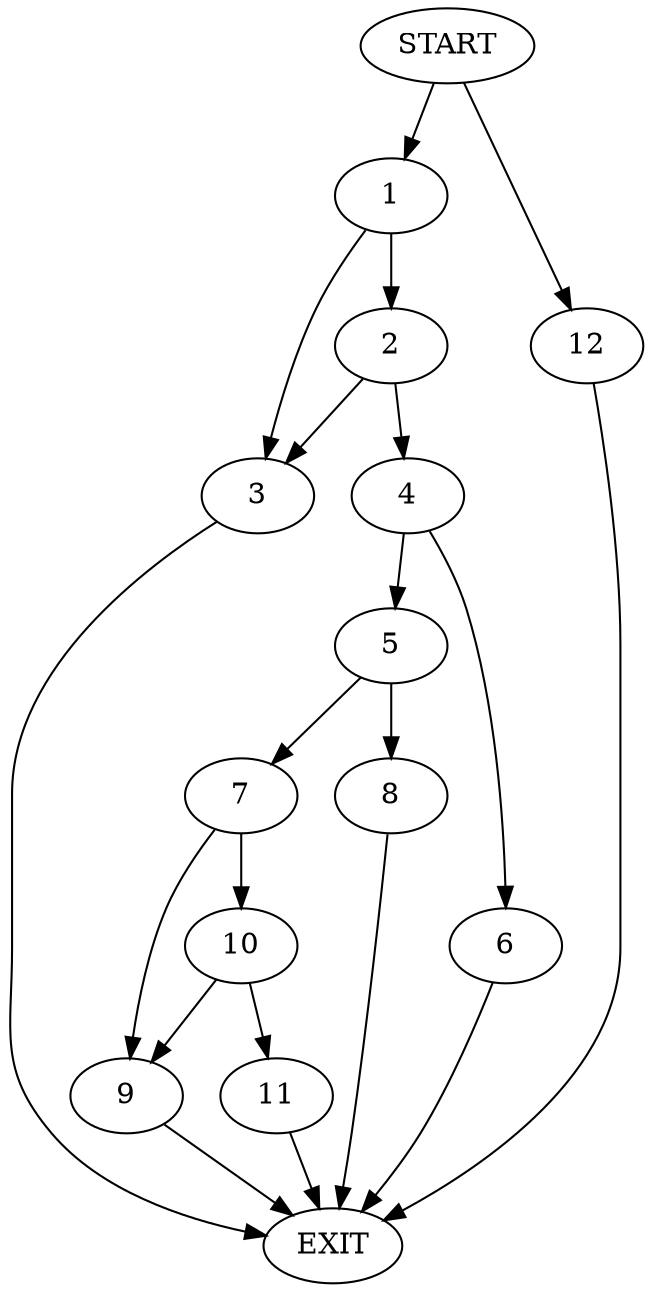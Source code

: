 digraph {
0 [label="START"]
13 [label="EXIT"]
0 -> 1
1 -> 2
1 -> 3
3 -> 13
2 -> 4
2 -> 3
4 -> 5
4 -> 6
6 -> 13
5 -> 7
5 -> 8
8 -> 13
7 -> 9
7 -> 10
10 -> 9
10 -> 11
9 -> 13
11 -> 13
0 -> 12
12 -> 13
}
